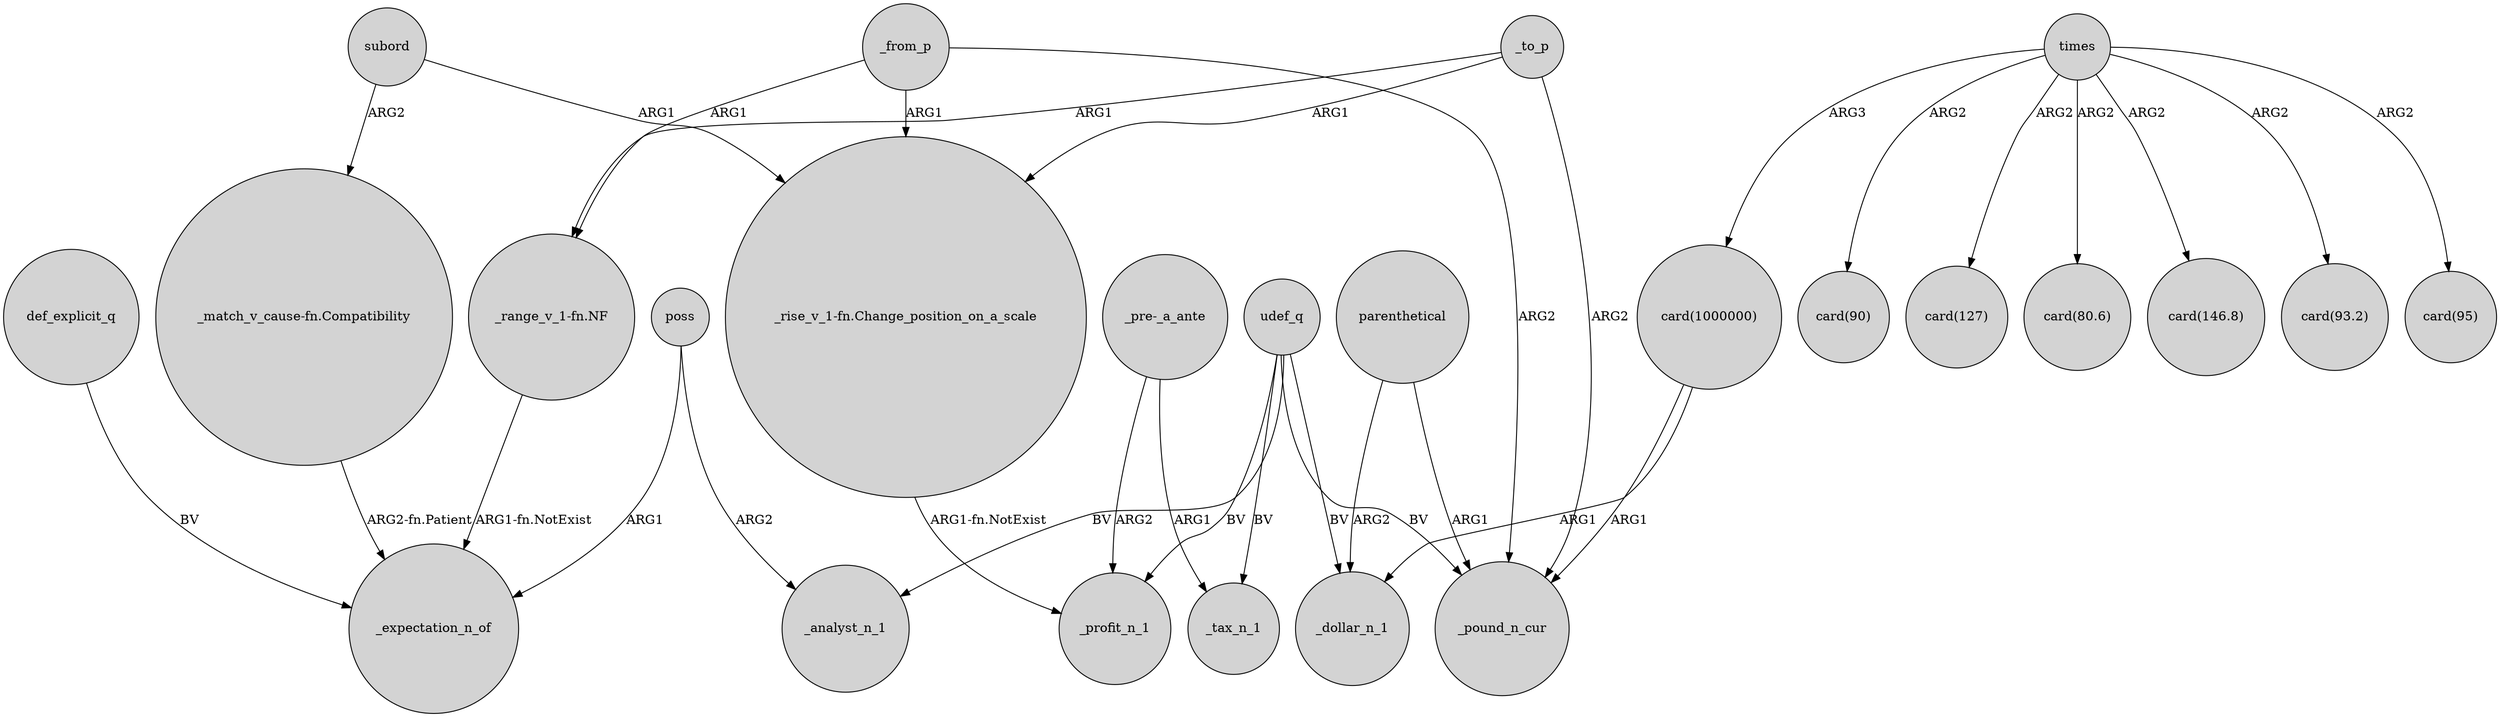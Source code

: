 digraph {
	node [shape=circle style=filled]
	"card(1000000)" -> _dollar_n_1 [label=ARG1]
	poss -> _expectation_n_of [label=ARG1]
	"card(1000000)" -> _pound_n_cur [label=ARG1]
	"_pre-_a_ante" -> _tax_n_1 [label=ARG1]
	udef_q -> _pound_n_cur [label=BV]
	_from_p -> _pound_n_cur [label=ARG2]
	"_match_v_cause-fn.Compatibility" -> _expectation_n_of [label="ARG2-fn.Patient"]
	_to_p -> "_range_v_1-fn.NF" [label=ARG1]
	def_explicit_q -> _expectation_n_of [label=BV]
	times -> "card(90)" [label=ARG2]
	udef_q -> _tax_n_1 [label=BV]
	times -> "card(127)" [label=ARG2]
	times -> "card(80.6)" [label=ARG2]
	subord -> "_match_v_cause-fn.Compatibility" [label=ARG2]
	parenthetical -> _pound_n_cur [label=ARG1]
	times -> "card(1000000)" [label=ARG3]
	times -> "card(146.8)" [label=ARG2]
	poss -> _analyst_n_1 [label=ARG2]
	times -> "card(93.2)" [label=ARG2]
	_from_p -> "_rise_v_1-fn.Change_position_on_a_scale" [label=ARG1]
	udef_q -> _analyst_n_1 [label=BV]
	udef_q -> _profit_n_1 [label=BV]
	subord -> "_rise_v_1-fn.Change_position_on_a_scale" [label=ARG1]
	"_range_v_1-fn.NF" -> _expectation_n_of [label="ARG1-fn.NotExist"]
	times -> "card(95)" [label=ARG2]
	_to_p -> "_rise_v_1-fn.Change_position_on_a_scale" [label=ARG1]
	_from_p -> "_range_v_1-fn.NF" [label=ARG1]
	parenthetical -> _dollar_n_1 [label=ARG2]
	_to_p -> _pound_n_cur [label=ARG2]
	udef_q -> _dollar_n_1 [label=BV]
	"_pre-_a_ante" -> _profit_n_1 [label=ARG2]
	"_rise_v_1-fn.Change_position_on_a_scale" -> _profit_n_1 [label="ARG1-fn.NotExist"]
}
